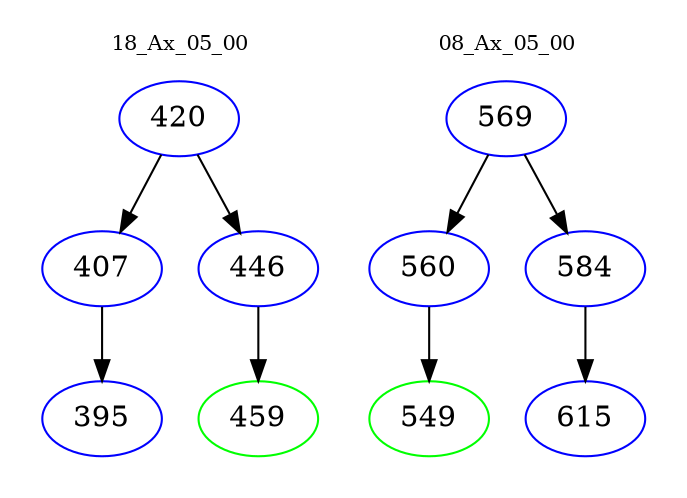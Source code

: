 digraph{
subgraph cluster_0 {
color = white
label = "18_Ax_05_00";
fontsize=10;
T0_420 [label="420", color="blue"]
T0_420 -> T0_407 [color="black"]
T0_407 [label="407", color="blue"]
T0_407 -> T0_395 [color="black"]
T0_395 [label="395", color="blue"]
T0_420 -> T0_446 [color="black"]
T0_446 [label="446", color="blue"]
T0_446 -> T0_459 [color="black"]
T0_459 [label="459", color="green"]
}
subgraph cluster_1 {
color = white
label = "08_Ax_05_00";
fontsize=10;
T1_569 [label="569", color="blue"]
T1_569 -> T1_560 [color="black"]
T1_560 [label="560", color="blue"]
T1_560 -> T1_549 [color="black"]
T1_549 [label="549", color="green"]
T1_569 -> T1_584 [color="black"]
T1_584 [label="584", color="blue"]
T1_584 -> T1_615 [color="black"]
T1_615 [label="615", color="blue"]
}
}
